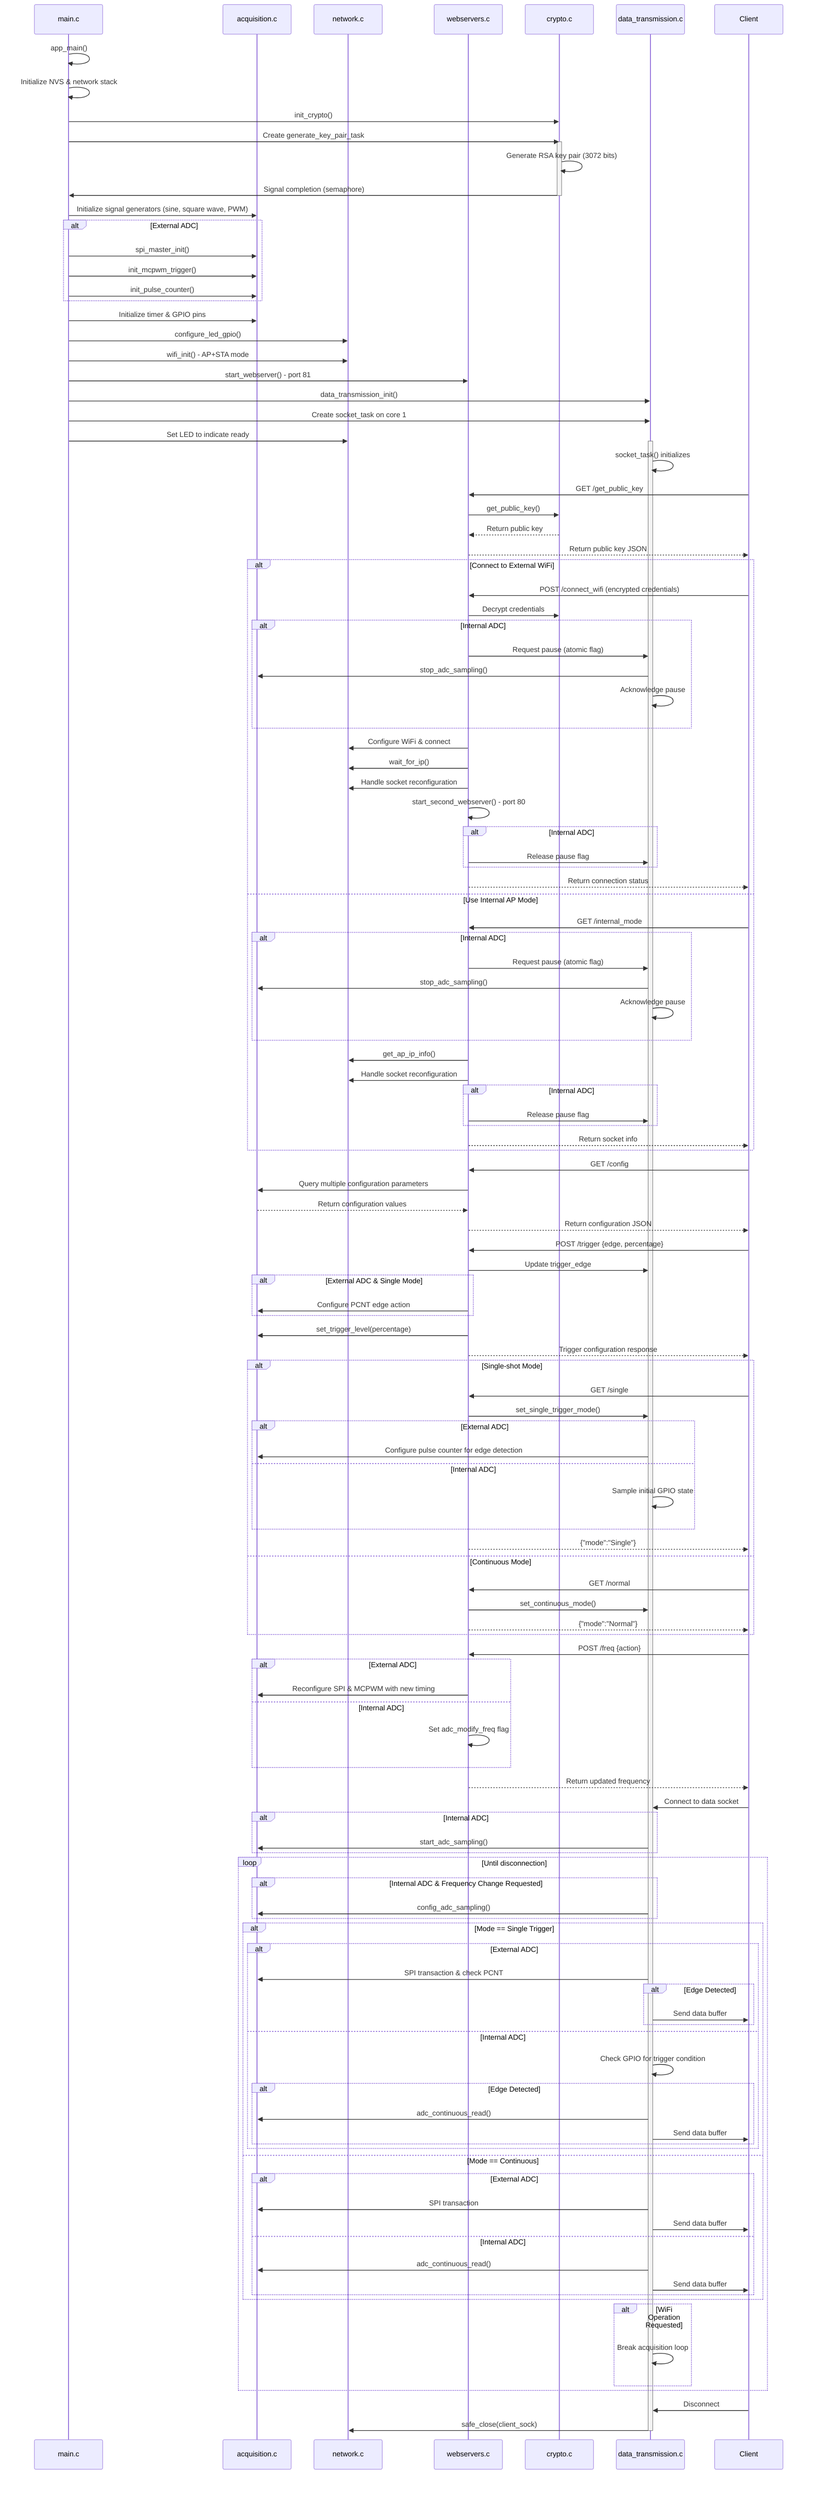 sequenceDiagram
    participant Main as main.c
    participant Acquisition as acquisition.c
    participant Network as network.c
    participant WebServers as webservers.c
    participant Crypto as crypto.c
    participant DataTrans as data_transmission.c
    participant Client as Client

    %% System Initialization Phase
    Main->>Main: app_main()
    Main->>Main: Initialize NVS & network stack
    
    %% Crypto Initialization
    Main->>Crypto: init_crypto()
    Main->>Crypto: Create generate_key_pair_task
    activate Crypto
    Crypto->>Crypto: Generate RSA key pair (3072 bits)
    Crypto->>Main: Signal completion (semaphore)
    deactivate Crypto
    
    %% Hardware Initialization
    Main->>Acquisition: Initialize signal generators (sine, square wave, PWM)
    
    alt External ADC
        Main->>Acquisition: spi_master_init()
        Main->>Acquisition: init_mcpwm_trigger()
        Main->>Acquisition: init_pulse_counter()
    end
    
    Main->>Acquisition: Initialize timer & GPIO pins
    Main->>Network: configure_led_gpio()
    
    %% Network & WebServer Initialization
    Main->>Network: wifi_init() - AP+STA mode
    Main->>WebServers: start_webserver() - port 81
    Main->>DataTrans: data_transmission_init()
    
    %% Start Main Data Task
    Main->>DataTrans: Create socket_task on core 1
    Main->>Network: Set LED to indicate ready
    
    %% Socket Task Startup
    activate DataTrans
    DataTrans->>DataTrans: socket_task() initializes
    
    %% Client Connection Phase
    Client->>WebServers: GET /get_public_key
    WebServers->>Crypto: get_public_key()
    Crypto-->>WebServers: Return public key
    WebServers-->>Client: Return public key JSON
    
    alt Connect to External WiFi
        Client->>WebServers: POST /connect_wifi (encrypted credentials)
        WebServers->>Crypto: Decrypt credentials
        
        alt Internal ADC
            WebServers->>DataTrans: Request pause (atomic flag)
            DataTrans->>Acquisition: stop_adc_sampling()
            DataTrans->>DataTrans: Acknowledge pause
        end
        
        WebServers->>Network: Configure WiFi & connect
        WebServers->>Network: wait_for_ip()
        WebServers->>Network: Handle socket reconfiguration
        WebServers->>WebServers: start_second_webserver() - port 80
        
        alt Internal ADC
            WebServers->>DataTrans: Release pause flag
        end
        
        WebServers-->>Client: Return connection status
        
    else Use Internal AP Mode
        Client->>WebServers: GET /internal_mode
        
        alt Internal ADC
            WebServers->>DataTrans: Request pause (atomic flag)
            DataTrans->>Acquisition: stop_adc_sampling()
            DataTrans->>DataTrans: Acknowledge pause
        end
        
        WebServers->>Network: get_ap_ip_info()
        WebServers->>Network: Handle socket reconfiguration
        
        alt Internal ADC
            WebServers->>DataTrans: Release pause flag
        end
        
        WebServers-->>Client: Return socket info
    end
    
    %% Oscilloscope Configuration Phase
    Client->>WebServers: GET /config
    WebServers->>Acquisition: Query multiple configuration parameters
    Acquisition-->>WebServers: Return configuration values
    WebServers-->>Client: Return configuration JSON
    
    %% Trigger Configuration
    Client->>WebServers: POST /trigger {edge, percentage}
    WebServers->>DataTrans: Update trigger_edge
    alt External ADC & Single Mode
        WebServers->>Acquisition: Configure PCNT edge action
    end
    WebServers->>Acquisition: set_trigger_level(percentage)
    WebServers-->>Client: Trigger configuration response
    
    %% Acquisition Mode Selection
    alt Single-shot Mode
        Client->>WebServers: GET /single
        WebServers->>DataTrans: set_single_trigger_mode()
        
        alt External ADC
            DataTrans->>Acquisition: Configure pulse counter for edge detection
        else Internal ADC
            DataTrans->>DataTrans: Sample initial GPIO state
        end
        
        WebServers-->>Client: {"mode":"Single"}
    else Continuous Mode
        Client->>WebServers: GET /normal
        WebServers->>DataTrans: set_continuous_mode()
        WebServers-->>Client: {"mode":"Normal"}
    end
    
    %% Sampling Rate Adjustment
    Client->>WebServers: POST /freq {action}
    
    alt External ADC
        WebServers->>Acquisition: Reconfigure SPI & MCPWM with new timing
    else Internal ADC
        WebServers->>WebServers: Set adc_modify_freq flag
    end
    WebServers-->>Client: Return updated frequency
    
    %% Data Streaming
    Client->>DataTrans: Connect to data socket
    
    alt Internal ADC
        DataTrans->>Acquisition: start_adc_sampling()
    end
    
    loop Until disconnection
        alt Internal ADC & Frequency Change Requested
            DataTrans->>Acquisition: config_adc_sampling()
        end
        
        alt Mode == Single Trigger
            alt External ADC
                DataTrans->>Acquisition: SPI transaction & check PCNT
                alt Edge Detected
                    DataTrans->>Client: Send data buffer
                end
            else Internal ADC
                DataTrans->>DataTrans: Check GPIO for trigger condition
                alt Edge Detected
                    DataTrans->>Acquisition: adc_continuous_read()
                    DataTrans->>Client: Send data buffer
                end
            end
        else Mode == Continuous
            alt External ADC
                DataTrans->>Acquisition: SPI transaction
                DataTrans->>Client: Send data buffer
            else Internal ADC
                DataTrans->>Acquisition: adc_continuous_read()
                DataTrans->>Client: Send data buffer
            end
        end
        
        alt WiFi Operation Requested
            DataTrans->>DataTrans: Break acquisition loop
        end
    end
    
    Client->>DataTrans: Disconnect
    DataTrans->>Network: safe_close(client_sock)
    deactivate DataTrans